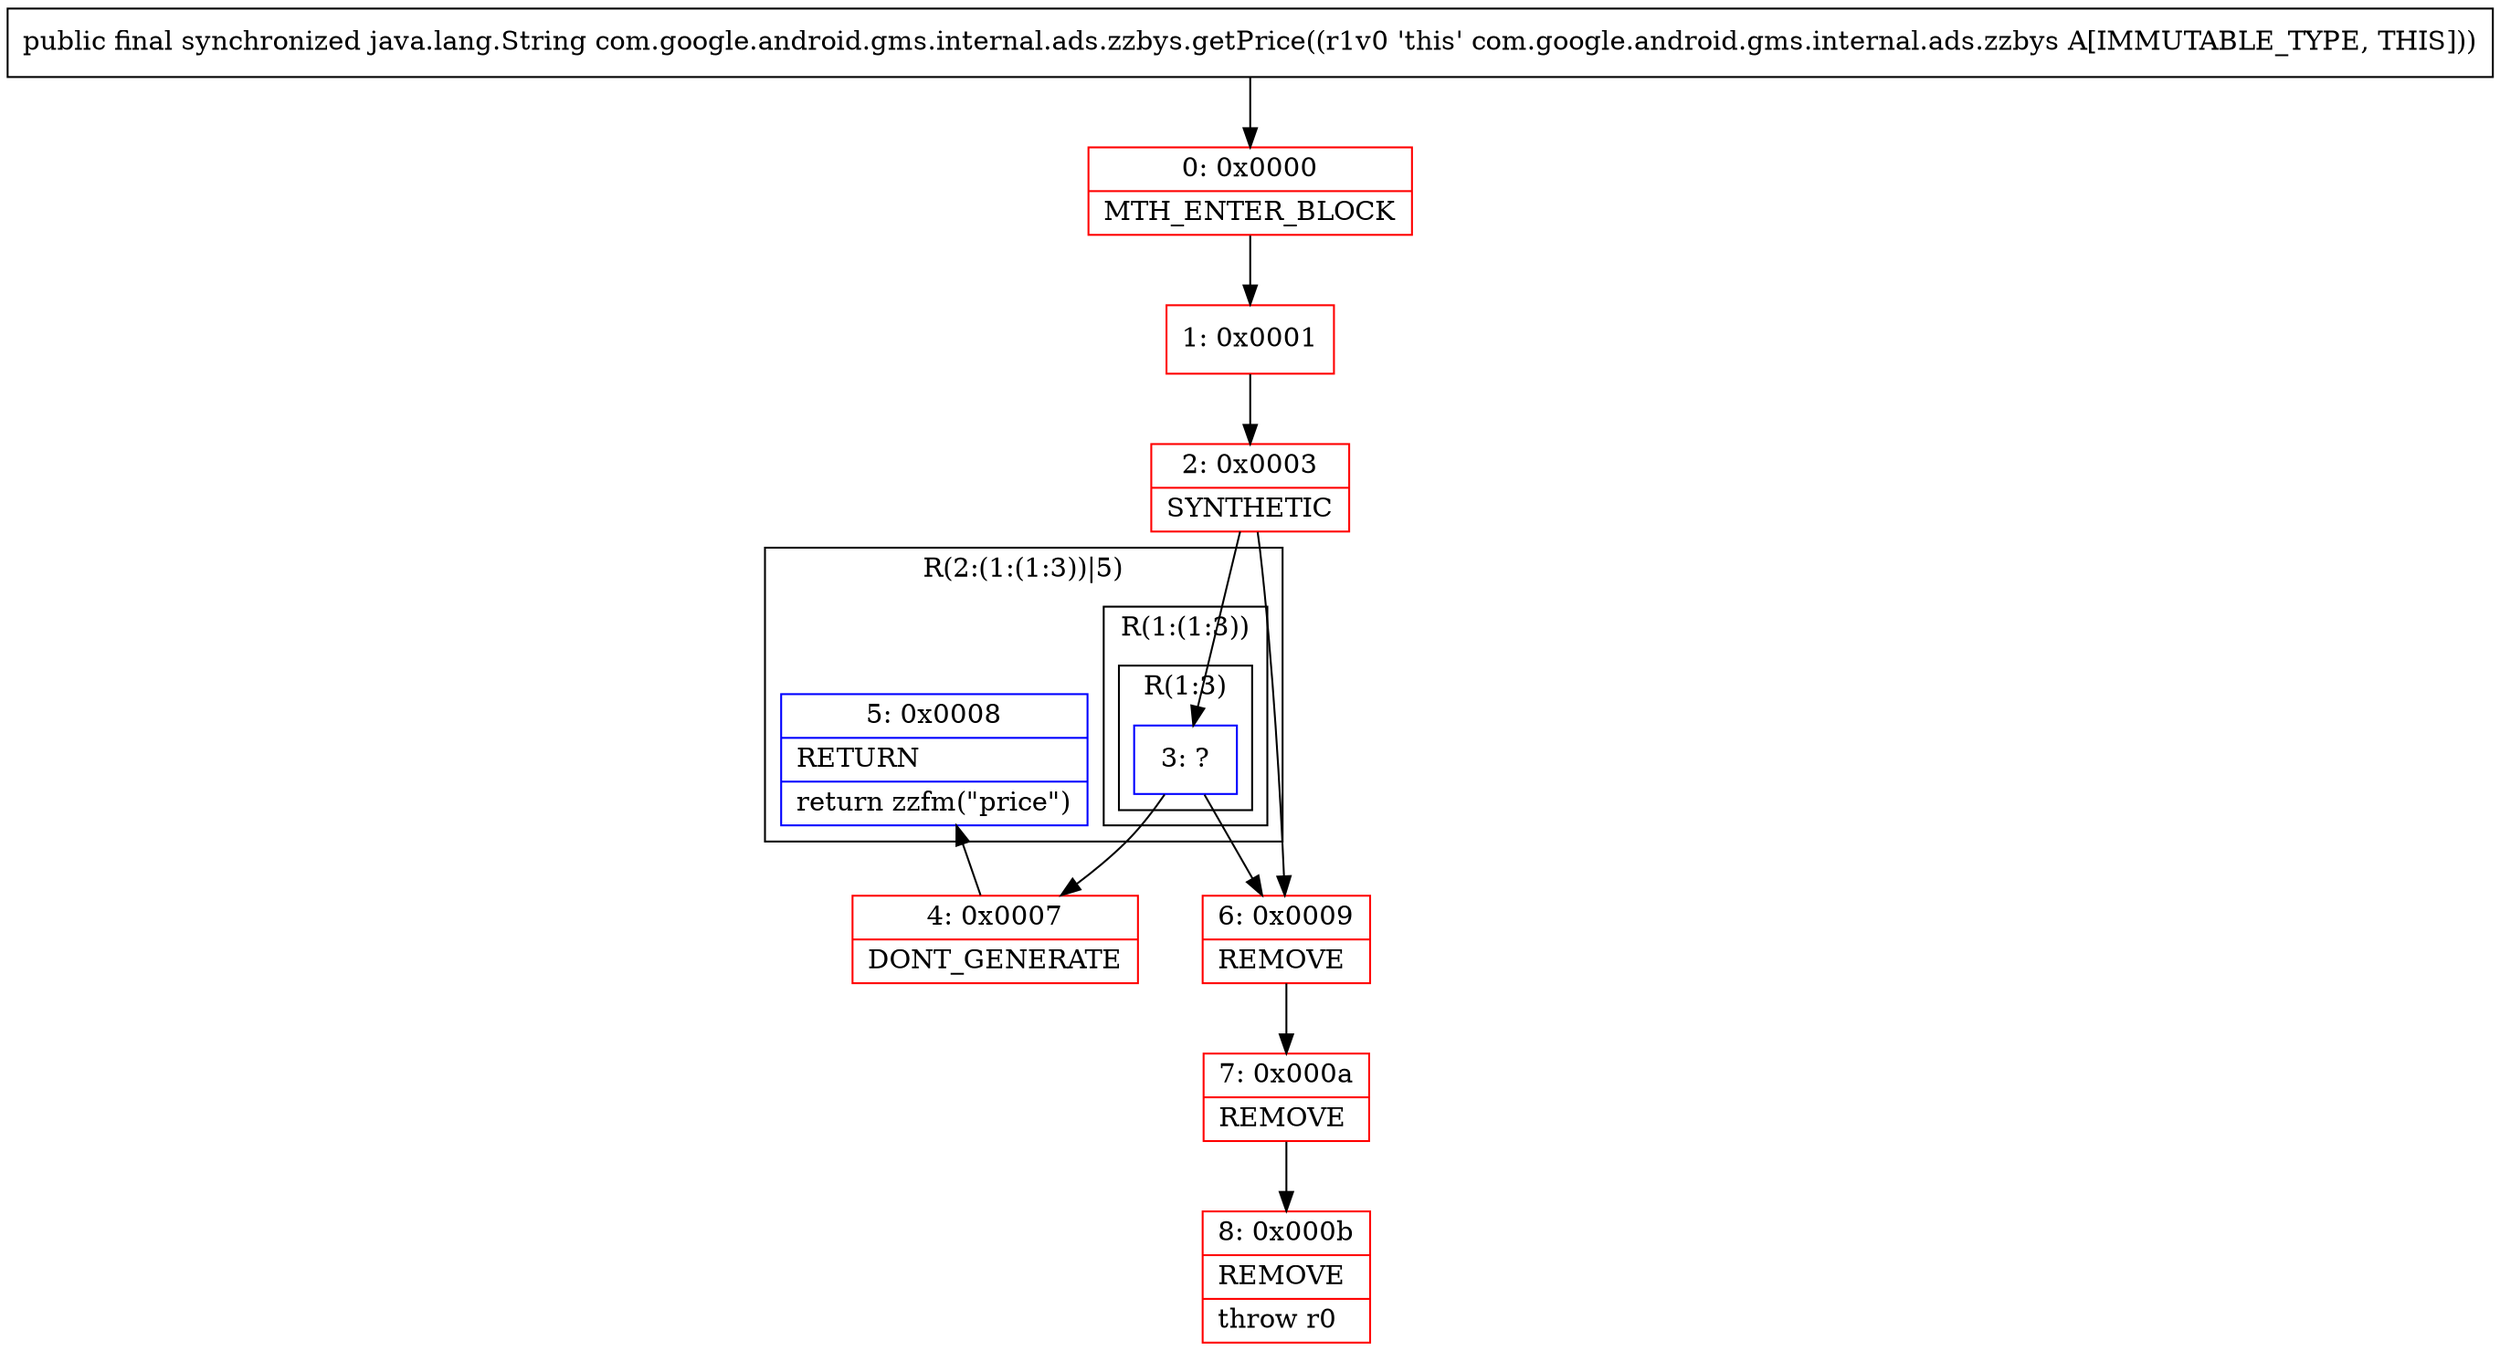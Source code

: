 digraph "CFG forcom.google.android.gms.internal.ads.zzbys.getPrice()Ljava\/lang\/String;" {
subgraph cluster_Region_2136709068 {
label = "R(2:(1:(1:3))|5)";
node [shape=record,color=blue];
subgraph cluster_Region_19027424 {
label = "R(1:(1:3))";
node [shape=record,color=blue];
subgraph cluster_Region_440477306 {
label = "R(1:3)";
node [shape=record,color=blue];
Node_3 [shape=record,label="{3\:\ ?}"];
}
}
Node_5 [shape=record,label="{5\:\ 0x0008|RETURN\l|return zzfm(\"price\")\l}"];
}
Node_0 [shape=record,color=red,label="{0\:\ 0x0000|MTH_ENTER_BLOCK\l}"];
Node_1 [shape=record,color=red,label="{1\:\ 0x0001}"];
Node_2 [shape=record,color=red,label="{2\:\ 0x0003|SYNTHETIC\l}"];
Node_4 [shape=record,color=red,label="{4\:\ 0x0007|DONT_GENERATE\l}"];
Node_6 [shape=record,color=red,label="{6\:\ 0x0009|REMOVE\l}"];
Node_7 [shape=record,color=red,label="{7\:\ 0x000a|REMOVE\l}"];
Node_8 [shape=record,color=red,label="{8\:\ 0x000b|REMOVE\l|throw r0\l}"];
MethodNode[shape=record,label="{public final synchronized java.lang.String com.google.android.gms.internal.ads.zzbys.getPrice((r1v0 'this' com.google.android.gms.internal.ads.zzbys A[IMMUTABLE_TYPE, THIS])) }"];
MethodNode -> Node_0;
Node_3 -> Node_6;
Node_3 -> Node_4;
Node_0 -> Node_1;
Node_1 -> Node_2;
Node_2 -> Node_3;
Node_2 -> Node_6;
Node_4 -> Node_5;
Node_6 -> Node_7;
Node_7 -> Node_8;
}


